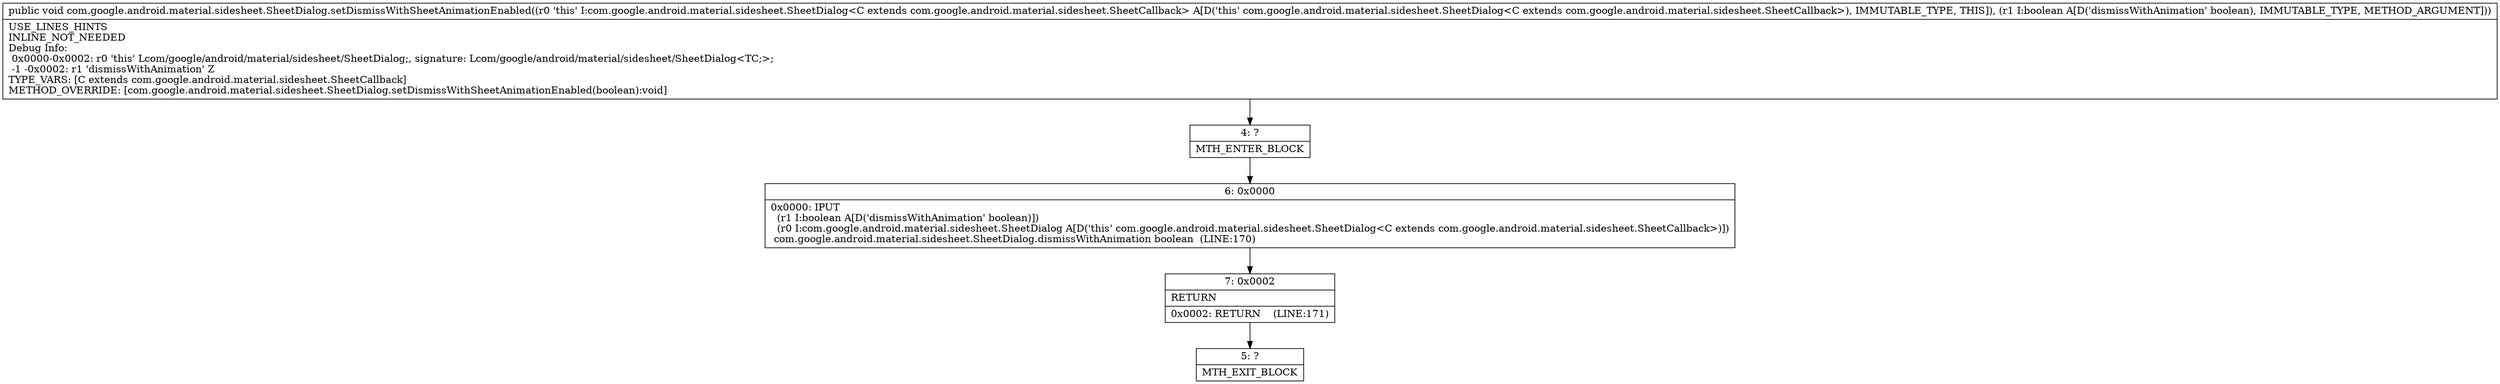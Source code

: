 digraph "CFG forcom.google.android.material.sidesheet.SheetDialog.setDismissWithSheetAnimationEnabled(Z)V" {
Node_4 [shape=record,label="{4\:\ ?|MTH_ENTER_BLOCK\l}"];
Node_6 [shape=record,label="{6\:\ 0x0000|0x0000: IPUT  \l  (r1 I:boolean A[D('dismissWithAnimation' boolean)])\l  (r0 I:com.google.android.material.sidesheet.SheetDialog A[D('this' com.google.android.material.sidesheet.SheetDialog\<C extends com.google.android.material.sidesheet.SheetCallback\>)])\l com.google.android.material.sidesheet.SheetDialog.dismissWithAnimation boolean  (LINE:170)\l}"];
Node_7 [shape=record,label="{7\:\ 0x0002|RETURN\l|0x0002: RETURN    (LINE:171)\l}"];
Node_5 [shape=record,label="{5\:\ ?|MTH_EXIT_BLOCK\l}"];
MethodNode[shape=record,label="{public void com.google.android.material.sidesheet.SheetDialog.setDismissWithSheetAnimationEnabled((r0 'this' I:com.google.android.material.sidesheet.SheetDialog\<C extends com.google.android.material.sidesheet.SheetCallback\> A[D('this' com.google.android.material.sidesheet.SheetDialog\<C extends com.google.android.material.sidesheet.SheetCallback\>), IMMUTABLE_TYPE, THIS]), (r1 I:boolean A[D('dismissWithAnimation' boolean), IMMUTABLE_TYPE, METHOD_ARGUMENT]))  | USE_LINES_HINTS\lINLINE_NOT_NEEDED\lDebug Info:\l  0x0000\-0x0002: r0 'this' Lcom\/google\/android\/material\/sidesheet\/SheetDialog;, signature: Lcom\/google\/android\/material\/sidesheet\/SheetDialog\<TC;\>;\l  \-1 \-0x0002: r1 'dismissWithAnimation' Z\lTYPE_VARS: [C extends com.google.android.material.sidesheet.SheetCallback]\lMETHOD_OVERRIDE: [com.google.android.material.sidesheet.SheetDialog.setDismissWithSheetAnimationEnabled(boolean):void]\l}"];
MethodNode -> Node_4;Node_4 -> Node_6;
Node_6 -> Node_7;
Node_7 -> Node_5;
}

